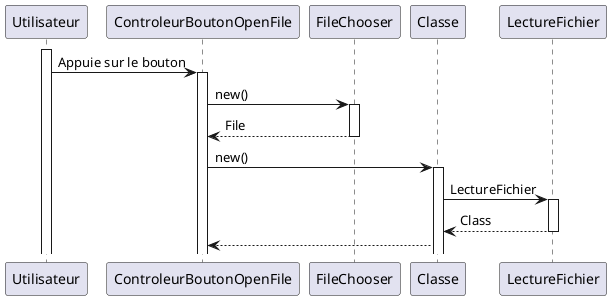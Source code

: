 @startuml Diagramme sequence

participant "Utilisateur" as U

participant "ControleurBoutonOpenFile" as CBOF

participant "FileChooser" as FC

participant "Classe" as C

participant "LectureFichier" as LF

activate U 
U -> CBOF : Appuie sur le bouton 
activate CBOF
CBOF -> FC : new()
activate FC
FC --> CBOF : File
deactivate FC
CBOF -> C : new()
activate C
C -> LF : LectureFichier
activate LF
LF --> C : Class
deactivate LF
C --> CBOF






@enduml
